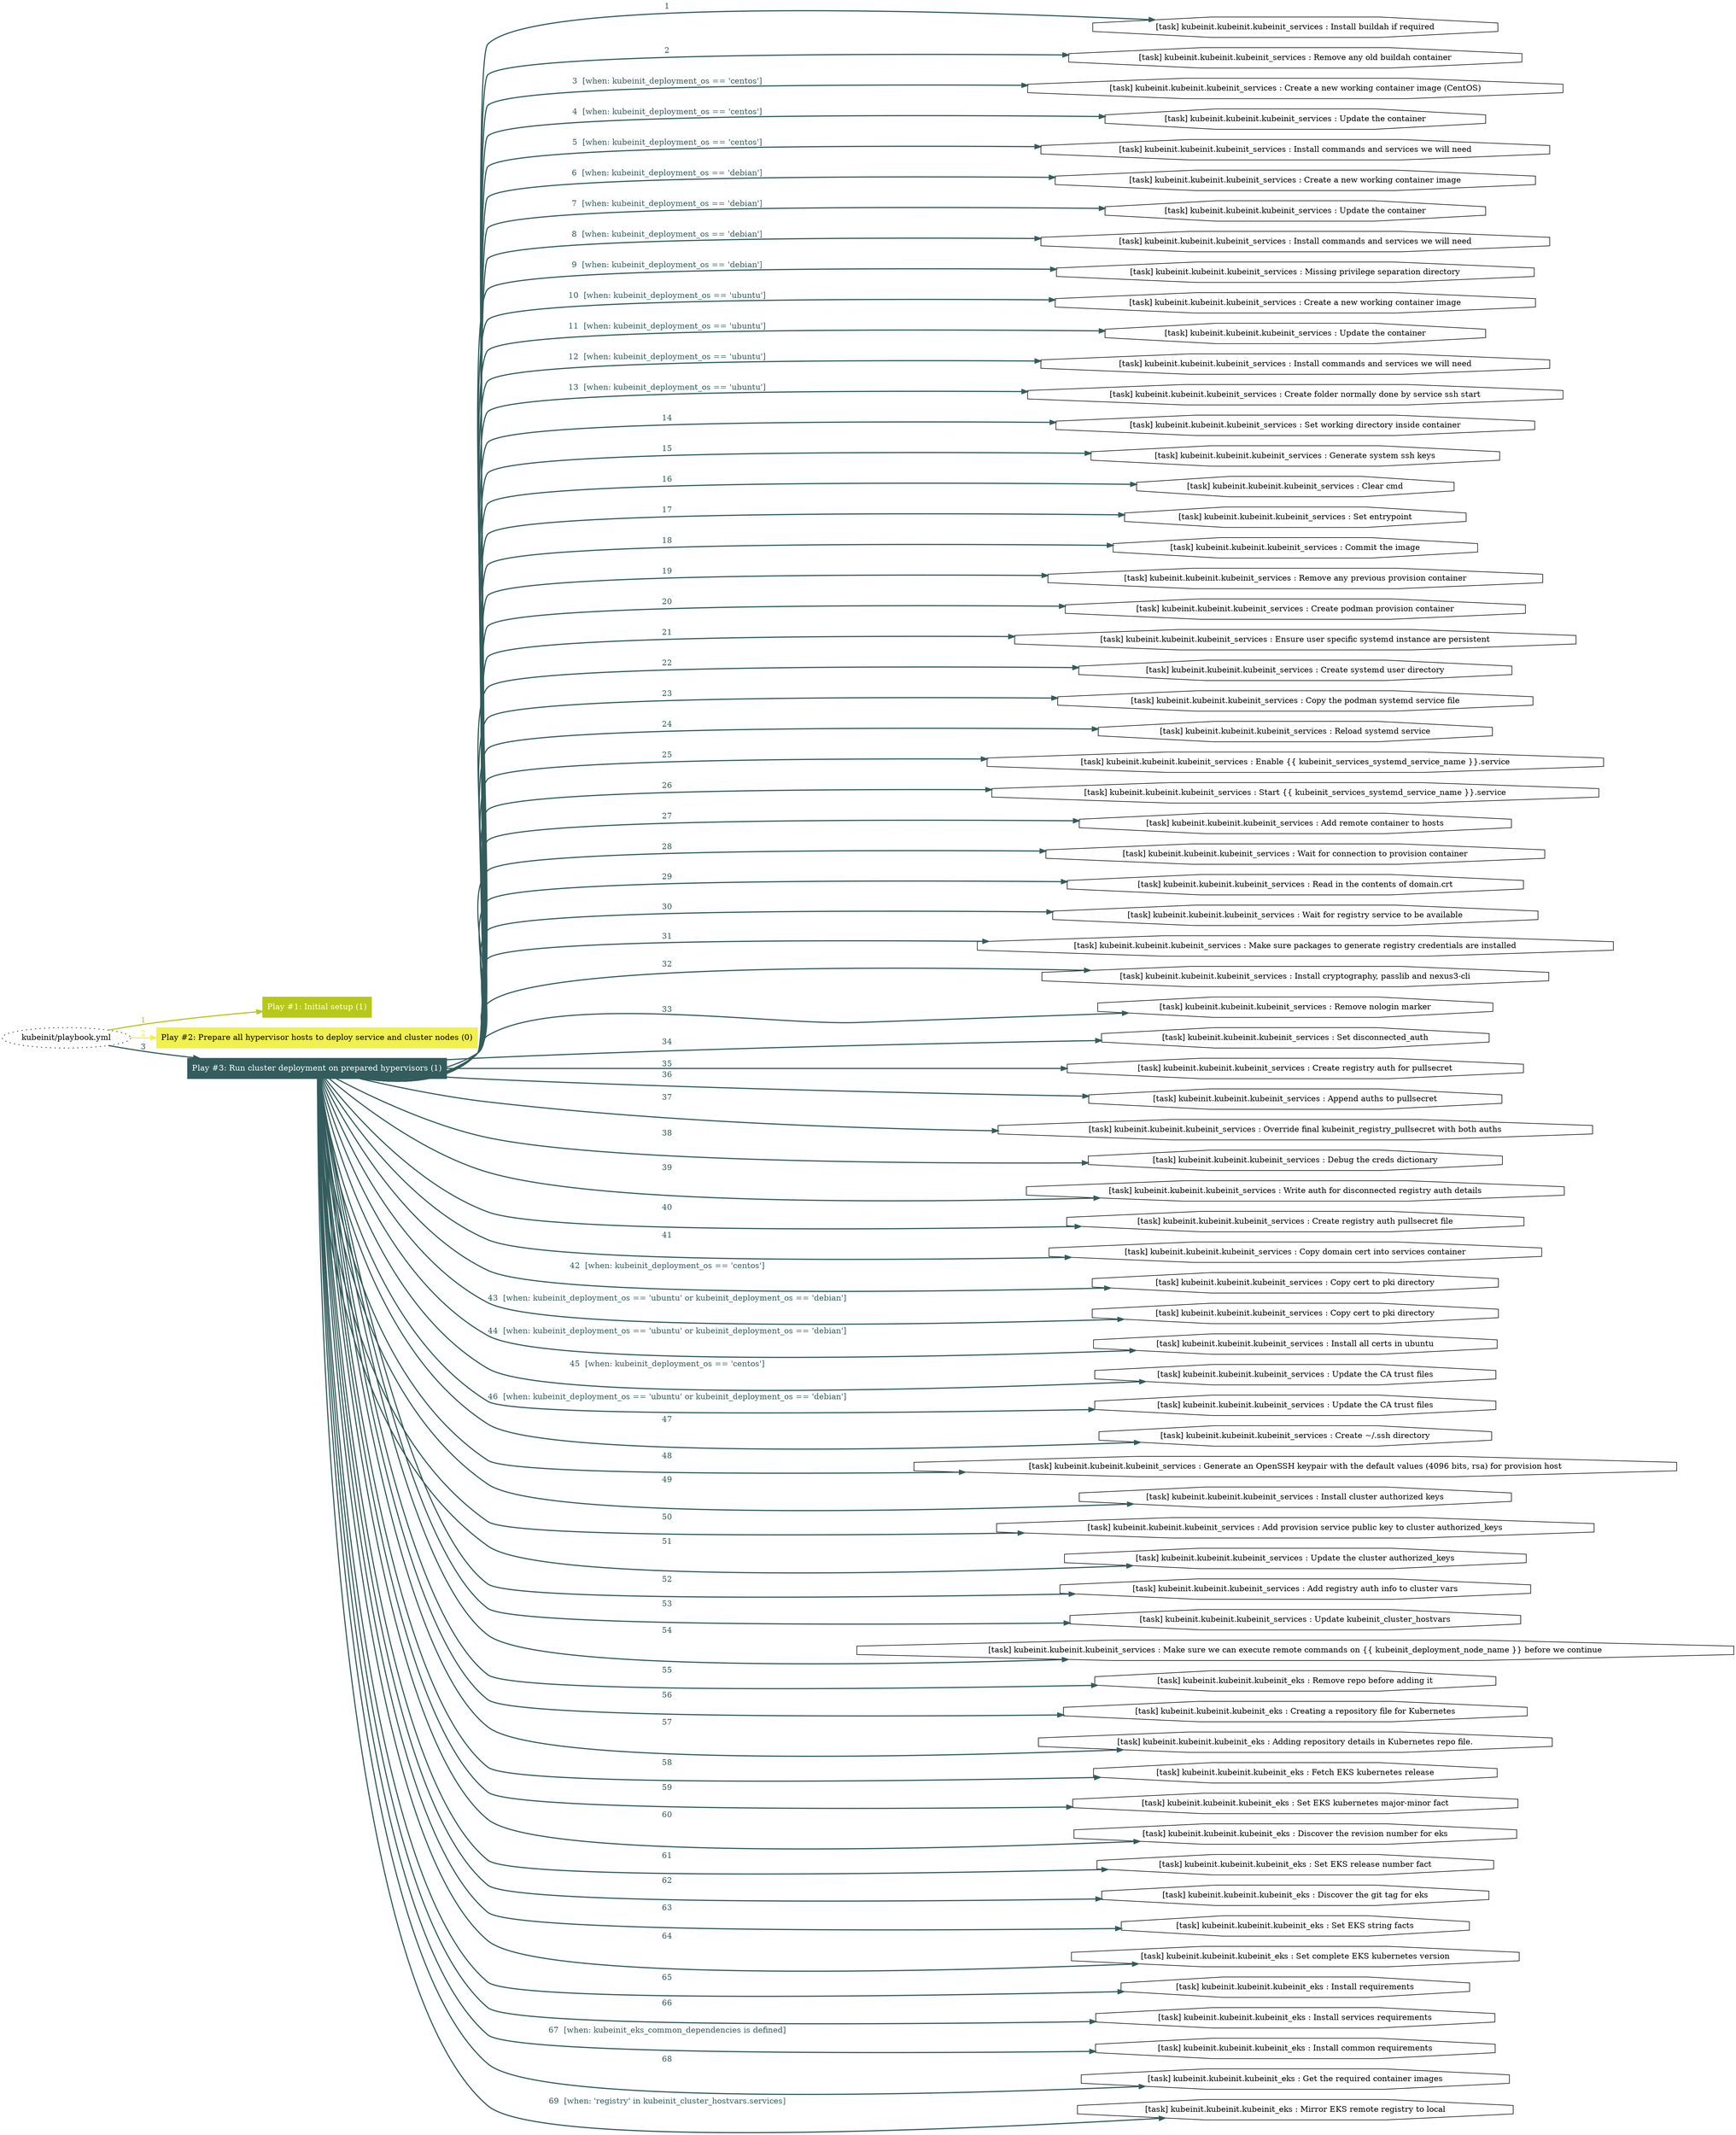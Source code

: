 digraph "kubeinit/playbook.yml "{
	graph [concentrate=true ordering=in rankdir=LR ratio=fill]
	edge [esep=5 sep=10]
	"kubeinit/playbook.yml" [id=root_node style=dotted]
	subgraph "Play #1: Initial setup (1) "{
		"Play #1: Initial setup (1)" [color="#b7c819" fontcolor="#ffffff" id="play_49cd507c-bfd4-41fd-bb75-afb444dbef12" shape=box style=filled tooltip=localhost]
		"kubeinit/playbook.yml" -> "Play #1: Initial setup (1)" [label=1 color="#b7c819" fontcolor="#b7c819" id="edge_49dc05c1-a464-415d-a258-e47a40d55150" style=bold]
	}
	subgraph "Play #2: Prepare all hypervisor hosts to deploy service and cluster nodes (0) "{
		"Play #2: Prepare all hypervisor hosts to deploy service and cluster nodes (0)" [color="#f0f051" fontcolor="#000000" id="play_7467f198-eeff-4a1e-8120-edcb0953e33e" shape=box style=filled tooltip=""]
		"kubeinit/playbook.yml" -> "Play #2: Prepare all hypervisor hosts to deploy service and cluster nodes (0)" [label=2 color="#f0f051" fontcolor="#f0f051" id="edge_247858ac-715a-4274-8206-43cd5b1aaf2a" style=bold]
	}
	subgraph "Play #3: Run cluster deployment on prepared hypervisors (1) "{
		"Play #3: Run cluster deployment on prepared hypervisors (1)" [color="#345c5d" fontcolor="#ffffff" id="play_9fa4293a-dabe-42d2-b919-b0bfc058ca17" shape=box style=filled tooltip=localhost]
		"kubeinit/playbook.yml" -> "Play #3: Run cluster deployment on prepared hypervisors (1)" [label=3 color="#345c5d" fontcolor="#345c5d" id="edge_cfd7713b-2b3f-4639-8475-047c740d182c" style=bold]
		"task_d5fceec4-919c-43b8-96e1-5492212a4dd9" [label="[task] kubeinit.kubeinit.kubeinit_services : Install buildah if required" id="task_d5fceec4-919c-43b8-96e1-5492212a4dd9" shape=octagon tooltip="[task] kubeinit.kubeinit.kubeinit_services : Install buildah if required"]
		"Play #3: Run cluster deployment on prepared hypervisors (1)" -> "task_d5fceec4-919c-43b8-96e1-5492212a4dd9" [label=1 color="#345c5d" fontcolor="#345c5d" id="edge_72395b1a-3d40-46e5-a69e-ab147526bb16" style=bold]
		"task_657bcafc-5165-400e-bb73-04749df9708b" [label="[task] kubeinit.kubeinit.kubeinit_services : Remove any old buildah container" id="task_657bcafc-5165-400e-bb73-04749df9708b" shape=octagon tooltip="[task] kubeinit.kubeinit.kubeinit_services : Remove any old buildah container"]
		"Play #3: Run cluster deployment on prepared hypervisors (1)" -> "task_657bcafc-5165-400e-bb73-04749df9708b" [label=2 color="#345c5d" fontcolor="#345c5d" id="edge_9fcc101b-d7a6-4092-8709-064703e02377" style=bold]
		"task_1eec4f10-8a44-4c58-b591-6bee5c31bb0f" [label="[task] kubeinit.kubeinit.kubeinit_services : Create a new working container image (CentOS)" id="task_1eec4f10-8a44-4c58-b591-6bee5c31bb0f" shape=octagon tooltip="[task] kubeinit.kubeinit.kubeinit_services : Create a new working container image (CentOS)"]
		"Play #3: Run cluster deployment on prepared hypervisors (1)" -> "task_1eec4f10-8a44-4c58-b591-6bee5c31bb0f" [label="3  [when: kubeinit_deployment_os == 'centos']" color="#345c5d" fontcolor="#345c5d" id="edge_c267c025-d6e2-4783-888d-6a29593dfc9d" style=bold]
		"task_a475b125-157f-47f7-b4d7-363ed309cb47" [label="[task] kubeinit.kubeinit.kubeinit_services : Update the container" id="task_a475b125-157f-47f7-b4d7-363ed309cb47" shape=octagon tooltip="[task] kubeinit.kubeinit.kubeinit_services : Update the container"]
		"Play #3: Run cluster deployment on prepared hypervisors (1)" -> "task_a475b125-157f-47f7-b4d7-363ed309cb47" [label="4  [when: kubeinit_deployment_os == 'centos']" color="#345c5d" fontcolor="#345c5d" id="edge_a2400e37-9cfb-4f86-9cf5-f6c10e6ba4a5" style=bold]
		"task_ef3bfa4c-c88d-4876-9743-bd837c870345" [label="[task] kubeinit.kubeinit.kubeinit_services : Install commands and services we will need" id="task_ef3bfa4c-c88d-4876-9743-bd837c870345" shape=octagon tooltip="[task] kubeinit.kubeinit.kubeinit_services : Install commands and services we will need"]
		"Play #3: Run cluster deployment on prepared hypervisors (1)" -> "task_ef3bfa4c-c88d-4876-9743-bd837c870345" [label="5  [when: kubeinit_deployment_os == 'centos']" color="#345c5d" fontcolor="#345c5d" id="edge_9d681171-2c73-4cb3-bf4f-04961121e41c" style=bold]
		"task_a1fe137b-960b-4919-bc1f-db29593022fc" [label="[task] kubeinit.kubeinit.kubeinit_services : Create a new working container image" id="task_a1fe137b-960b-4919-bc1f-db29593022fc" shape=octagon tooltip="[task] kubeinit.kubeinit.kubeinit_services : Create a new working container image"]
		"Play #3: Run cluster deployment on prepared hypervisors (1)" -> "task_a1fe137b-960b-4919-bc1f-db29593022fc" [label="6  [when: kubeinit_deployment_os == 'debian']" color="#345c5d" fontcolor="#345c5d" id="edge_bc1bcfc6-4c38-4f68-aec6-6428ff39ff93" style=bold]
		"task_128ae456-3222-43bb-a71d-9296de16f0c6" [label="[task] kubeinit.kubeinit.kubeinit_services : Update the container" id="task_128ae456-3222-43bb-a71d-9296de16f0c6" shape=octagon tooltip="[task] kubeinit.kubeinit.kubeinit_services : Update the container"]
		"Play #3: Run cluster deployment on prepared hypervisors (1)" -> "task_128ae456-3222-43bb-a71d-9296de16f0c6" [label="7  [when: kubeinit_deployment_os == 'debian']" color="#345c5d" fontcolor="#345c5d" id="edge_2d6b4ca6-b6c5-402b-a44c-50a418a14437" style=bold]
		"task_6ad74fbc-0ab0-412d-a246-6b42c42299b9" [label="[task] kubeinit.kubeinit.kubeinit_services : Install commands and services we will need" id="task_6ad74fbc-0ab0-412d-a246-6b42c42299b9" shape=octagon tooltip="[task] kubeinit.kubeinit.kubeinit_services : Install commands and services we will need"]
		"Play #3: Run cluster deployment on prepared hypervisors (1)" -> "task_6ad74fbc-0ab0-412d-a246-6b42c42299b9" [label="8  [when: kubeinit_deployment_os == 'debian']" color="#345c5d" fontcolor="#345c5d" id="edge_43e33bb5-6755-421c-b6a2-a96eaec42a4a" style=bold]
		"task_951dffd8-597a-48d6-b21d-6d15f3ab8632" [label="[task] kubeinit.kubeinit.kubeinit_services : Missing privilege separation directory" id="task_951dffd8-597a-48d6-b21d-6d15f3ab8632" shape=octagon tooltip="[task] kubeinit.kubeinit.kubeinit_services : Missing privilege separation directory"]
		"Play #3: Run cluster deployment on prepared hypervisors (1)" -> "task_951dffd8-597a-48d6-b21d-6d15f3ab8632" [label="9  [when: kubeinit_deployment_os == 'debian']" color="#345c5d" fontcolor="#345c5d" id="edge_184f7cb3-cad8-4754-b072-60587510afb8" style=bold]
		"task_6a6eb460-e90c-4a7b-bc6f-c9a7395b1374" [label="[task] kubeinit.kubeinit.kubeinit_services : Create a new working container image" id="task_6a6eb460-e90c-4a7b-bc6f-c9a7395b1374" shape=octagon tooltip="[task] kubeinit.kubeinit.kubeinit_services : Create a new working container image"]
		"Play #3: Run cluster deployment on prepared hypervisors (1)" -> "task_6a6eb460-e90c-4a7b-bc6f-c9a7395b1374" [label="10  [when: kubeinit_deployment_os == 'ubuntu']" color="#345c5d" fontcolor="#345c5d" id="edge_f576287c-0293-42fe-9a03-17bf08c76c7a" style=bold]
		"task_0fb23ed1-e539-40e3-a4d8-a205d1c26bb2" [label="[task] kubeinit.kubeinit.kubeinit_services : Update the container" id="task_0fb23ed1-e539-40e3-a4d8-a205d1c26bb2" shape=octagon tooltip="[task] kubeinit.kubeinit.kubeinit_services : Update the container"]
		"Play #3: Run cluster deployment on prepared hypervisors (1)" -> "task_0fb23ed1-e539-40e3-a4d8-a205d1c26bb2" [label="11  [when: kubeinit_deployment_os == 'ubuntu']" color="#345c5d" fontcolor="#345c5d" id="edge_5354bfba-7955-481d-ba57-f667e0afa60e" style=bold]
		"task_cb7f702b-1dd0-446f-8fbf-a9b5917f3bb0" [label="[task] kubeinit.kubeinit.kubeinit_services : Install commands and services we will need" id="task_cb7f702b-1dd0-446f-8fbf-a9b5917f3bb0" shape=octagon tooltip="[task] kubeinit.kubeinit.kubeinit_services : Install commands and services we will need"]
		"Play #3: Run cluster deployment on prepared hypervisors (1)" -> "task_cb7f702b-1dd0-446f-8fbf-a9b5917f3bb0" [label="12  [when: kubeinit_deployment_os == 'ubuntu']" color="#345c5d" fontcolor="#345c5d" id="edge_359c24bb-bba6-4f55-9dcd-db766eac3a33" style=bold]
		"task_8a2a8203-6303-438b-8232-ddcb0e96b399" [label="[task] kubeinit.kubeinit.kubeinit_services : Create folder normally done by service ssh start" id="task_8a2a8203-6303-438b-8232-ddcb0e96b399" shape=octagon tooltip="[task] kubeinit.kubeinit.kubeinit_services : Create folder normally done by service ssh start"]
		"Play #3: Run cluster deployment on prepared hypervisors (1)" -> "task_8a2a8203-6303-438b-8232-ddcb0e96b399" [label="13  [when: kubeinit_deployment_os == 'ubuntu']" color="#345c5d" fontcolor="#345c5d" id="edge_0787e87e-d04d-490a-a220-3808c6f4c46b" style=bold]
		"task_c8fec962-c720-4ff8-92fe-bfbd5d425bb1" [label="[task] kubeinit.kubeinit.kubeinit_services : Set working directory inside container" id="task_c8fec962-c720-4ff8-92fe-bfbd5d425bb1" shape=octagon tooltip="[task] kubeinit.kubeinit.kubeinit_services : Set working directory inside container"]
		"Play #3: Run cluster deployment on prepared hypervisors (1)" -> "task_c8fec962-c720-4ff8-92fe-bfbd5d425bb1" [label=14 color="#345c5d" fontcolor="#345c5d" id="edge_c65af453-c370-4be9-9122-59a4b020c89b" style=bold]
		"task_3dd41e3f-dac5-46e4-8ad0-26e7f3922cf3" [label="[task] kubeinit.kubeinit.kubeinit_services : Generate system ssh keys" id="task_3dd41e3f-dac5-46e4-8ad0-26e7f3922cf3" shape=octagon tooltip="[task] kubeinit.kubeinit.kubeinit_services : Generate system ssh keys"]
		"Play #3: Run cluster deployment on prepared hypervisors (1)" -> "task_3dd41e3f-dac5-46e4-8ad0-26e7f3922cf3" [label=15 color="#345c5d" fontcolor="#345c5d" id="edge_30474905-054a-4200-95fc-9ab93c137229" style=bold]
		"task_4a2a95f0-eb48-4f55-af38-8aefdf967dc0" [label="[task] kubeinit.kubeinit.kubeinit_services : Clear cmd" id="task_4a2a95f0-eb48-4f55-af38-8aefdf967dc0" shape=octagon tooltip="[task] kubeinit.kubeinit.kubeinit_services : Clear cmd"]
		"Play #3: Run cluster deployment on prepared hypervisors (1)" -> "task_4a2a95f0-eb48-4f55-af38-8aefdf967dc0" [label=16 color="#345c5d" fontcolor="#345c5d" id="edge_ddb516db-3869-49ab-8a13-b260fd5b623f" style=bold]
		"task_2538dc5d-102b-49af-91ef-320e04b7d852" [label="[task] kubeinit.kubeinit.kubeinit_services : Set entrypoint" id="task_2538dc5d-102b-49af-91ef-320e04b7d852" shape=octagon tooltip="[task] kubeinit.kubeinit.kubeinit_services : Set entrypoint"]
		"Play #3: Run cluster deployment on prepared hypervisors (1)" -> "task_2538dc5d-102b-49af-91ef-320e04b7d852" [label=17 color="#345c5d" fontcolor="#345c5d" id="edge_080b0a90-2c64-4561-87bc-dda482cf3230" style=bold]
		"task_c15b19ae-560a-49c3-ae64-b512628517e4" [label="[task] kubeinit.kubeinit.kubeinit_services : Commit the image" id="task_c15b19ae-560a-49c3-ae64-b512628517e4" shape=octagon tooltip="[task] kubeinit.kubeinit.kubeinit_services : Commit the image"]
		"Play #3: Run cluster deployment on prepared hypervisors (1)" -> "task_c15b19ae-560a-49c3-ae64-b512628517e4" [label=18 color="#345c5d" fontcolor="#345c5d" id="edge_2475ff97-c366-42a2-8a02-36d67b9c70e6" style=bold]
		"task_a182eec9-6da3-4ca2-b96e-d34488b81339" [label="[task] kubeinit.kubeinit.kubeinit_services : Remove any previous provision container" id="task_a182eec9-6da3-4ca2-b96e-d34488b81339" shape=octagon tooltip="[task] kubeinit.kubeinit.kubeinit_services : Remove any previous provision container"]
		"Play #3: Run cluster deployment on prepared hypervisors (1)" -> "task_a182eec9-6da3-4ca2-b96e-d34488b81339" [label=19 color="#345c5d" fontcolor="#345c5d" id="edge_8605742a-38a3-455a-9c16-a0128d6036ad" style=bold]
		"task_4b352910-0389-412c-aae6-acc32cb01510" [label="[task] kubeinit.kubeinit.kubeinit_services : Create podman provision container" id="task_4b352910-0389-412c-aae6-acc32cb01510" shape=octagon tooltip="[task] kubeinit.kubeinit.kubeinit_services : Create podman provision container"]
		"Play #3: Run cluster deployment on prepared hypervisors (1)" -> "task_4b352910-0389-412c-aae6-acc32cb01510" [label=20 color="#345c5d" fontcolor="#345c5d" id="edge_9df9e428-7fc2-40a7-bf88-fa0c1b8456d2" style=bold]
		"task_ad9071d2-378b-4ed6-b163-d9fd4d0bfd41" [label="[task] kubeinit.kubeinit.kubeinit_services : Ensure user specific systemd instance are persistent" id="task_ad9071d2-378b-4ed6-b163-d9fd4d0bfd41" shape=octagon tooltip="[task] kubeinit.kubeinit.kubeinit_services : Ensure user specific systemd instance are persistent"]
		"Play #3: Run cluster deployment on prepared hypervisors (1)" -> "task_ad9071d2-378b-4ed6-b163-d9fd4d0bfd41" [label=21 color="#345c5d" fontcolor="#345c5d" id="edge_1db8e19b-9b69-4a05-9df1-f3766822358f" style=bold]
		"task_abf8de6d-b4ba-487f-a08e-3de7b4348c97" [label="[task] kubeinit.kubeinit.kubeinit_services : Create systemd user directory" id="task_abf8de6d-b4ba-487f-a08e-3de7b4348c97" shape=octagon tooltip="[task] kubeinit.kubeinit.kubeinit_services : Create systemd user directory"]
		"Play #3: Run cluster deployment on prepared hypervisors (1)" -> "task_abf8de6d-b4ba-487f-a08e-3de7b4348c97" [label=22 color="#345c5d" fontcolor="#345c5d" id="edge_d13aacf5-0889-44cb-a111-1b5eb19e965e" style=bold]
		"task_6e978be7-4224-4155-943d-a31b05188390" [label="[task] kubeinit.kubeinit.kubeinit_services : Copy the podman systemd service file" id="task_6e978be7-4224-4155-943d-a31b05188390" shape=octagon tooltip="[task] kubeinit.kubeinit.kubeinit_services : Copy the podman systemd service file"]
		"Play #3: Run cluster deployment on prepared hypervisors (1)" -> "task_6e978be7-4224-4155-943d-a31b05188390" [label=23 color="#345c5d" fontcolor="#345c5d" id="edge_ad293b12-7f31-472d-9333-e4578ef34c53" style=bold]
		"task_de4a849b-5b6a-45f9-89a9-12749c815d72" [label="[task] kubeinit.kubeinit.kubeinit_services : Reload systemd service" id="task_de4a849b-5b6a-45f9-89a9-12749c815d72" shape=octagon tooltip="[task] kubeinit.kubeinit.kubeinit_services : Reload systemd service"]
		"Play #3: Run cluster deployment on prepared hypervisors (1)" -> "task_de4a849b-5b6a-45f9-89a9-12749c815d72" [label=24 color="#345c5d" fontcolor="#345c5d" id="edge_19a0853c-8e96-41aa-a728-3b211ceae1f1" style=bold]
		"task_a59cdf6a-3335-4830-a431-6fe97fba1c81" [label="[task] kubeinit.kubeinit.kubeinit_services : Enable {{ kubeinit_services_systemd_service_name }}.service" id="task_a59cdf6a-3335-4830-a431-6fe97fba1c81" shape=octagon tooltip="[task] kubeinit.kubeinit.kubeinit_services : Enable {{ kubeinit_services_systemd_service_name }}.service"]
		"Play #3: Run cluster deployment on prepared hypervisors (1)" -> "task_a59cdf6a-3335-4830-a431-6fe97fba1c81" [label=25 color="#345c5d" fontcolor="#345c5d" id="edge_6f70dec3-64fe-4e15-a70e-25a06cc36fe6" style=bold]
		"task_d222283d-cf73-4ab1-bcff-69cde3da4bbf" [label="[task] kubeinit.kubeinit.kubeinit_services : Start {{ kubeinit_services_systemd_service_name }}.service" id="task_d222283d-cf73-4ab1-bcff-69cde3da4bbf" shape=octagon tooltip="[task] kubeinit.kubeinit.kubeinit_services : Start {{ kubeinit_services_systemd_service_name }}.service"]
		"Play #3: Run cluster deployment on prepared hypervisors (1)" -> "task_d222283d-cf73-4ab1-bcff-69cde3da4bbf" [label=26 color="#345c5d" fontcolor="#345c5d" id="edge_d96561c8-1f54-4abd-8fc7-9c1d63210a75" style=bold]
		"task_47acc107-0994-4f8f-a083-30a767eb254f" [label="[task] kubeinit.kubeinit.kubeinit_services : Add remote container to hosts" id="task_47acc107-0994-4f8f-a083-30a767eb254f" shape=octagon tooltip="[task] kubeinit.kubeinit.kubeinit_services : Add remote container to hosts"]
		"Play #3: Run cluster deployment on prepared hypervisors (1)" -> "task_47acc107-0994-4f8f-a083-30a767eb254f" [label=27 color="#345c5d" fontcolor="#345c5d" id="edge_b42ae33b-b525-4c51-99f6-aebf6a182e38" style=bold]
		"task_5c410db9-9b9a-4468-b2a6-4239a84d270f" [label="[task] kubeinit.kubeinit.kubeinit_services : Wait for connection to provision container" id="task_5c410db9-9b9a-4468-b2a6-4239a84d270f" shape=octagon tooltip="[task] kubeinit.kubeinit.kubeinit_services : Wait for connection to provision container"]
		"Play #3: Run cluster deployment on prepared hypervisors (1)" -> "task_5c410db9-9b9a-4468-b2a6-4239a84d270f" [label=28 color="#345c5d" fontcolor="#345c5d" id="edge_4d2bcc8a-76a8-462c-80b9-0e886943cde4" style=bold]
		"task_538b423e-a43d-4c5e-9631-7c2967223fe2" [label="[task] kubeinit.kubeinit.kubeinit_services : Read in the contents of domain.crt" id="task_538b423e-a43d-4c5e-9631-7c2967223fe2" shape=octagon tooltip="[task] kubeinit.kubeinit.kubeinit_services : Read in the contents of domain.crt"]
		"Play #3: Run cluster deployment on prepared hypervisors (1)" -> "task_538b423e-a43d-4c5e-9631-7c2967223fe2" [label=29 color="#345c5d" fontcolor="#345c5d" id="edge_01f9f80b-eb14-4c12-83c0-56811915894b" style=bold]
		"task_a031b1c0-31b4-4b2d-9cfa-61a7fb7db5a4" [label="[task] kubeinit.kubeinit.kubeinit_services : Wait for registry service to be available" id="task_a031b1c0-31b4-4b2d-9cfa-61a7fb7db5a4" shape=octagon tooltip="[task] kubeinit.kubeinit.kubeinit_services : Wait for registry service to be available"]
		"Play #3: Run cluster deployment on prepared hypervisors (1)" -> "task_a031b1c0-31b4-4b2d-9cfa-61a7fb7db5a4" [label=30 color="#345c5d" fontcolor="#345c5d" id="edge_976b4ddf-1c60-4305-8f18-50f292a04ca0" style=bold]
		"task_aae27a42-944d-4536-8e08-0e184e86c93e" [label="[task] kubeinit.kubeinit.kubeinit_services : Make sure packages to generate registry credentials are installed" id="task_aae27a42-944d-4536-8e08-0e184e86c93e" shape=octagon tooltip="[task] kubeinit.kubeinit.kubeinit_services : Make sure packages to generate registry credentials are installed"]
		"Play #3: Run cluster deployment on prepared hypervisors (1)" -> "task_aae27a42-944d-4536-8e08-0e184e86c93e" [label=31 color="#345c5d" fontcolor="#345c5d" id="edge_92fdc690-e181-4db6-bfa6-ee9a27fcce5b" style=bold]
		"task_60326a27-964c-4a3c-a9cc-3b72a7498c6e" [label="[task] kubeinit.kubeinit.kubeinit_services : Install cryptography, passlib and nexus3-cli" id="task_60326a27-964c-4a3c-a9cc-3b72a7498c6e" shape=octagon tooltip="[task] kubeinit.kubeinit.kubeinit_services : Install cryptography, passlib and nexus3-cli"]
		"Play #3: Run cluster deployment on prepared hypervisors (1)" -> "task_60326a27-964c-4a3c-a9cc-3b72a7498c6e" [label=32 color="#345c5d" fontcolor="#345c5d" id="edge_a4539fa9-7b47-4a9c-be3b-df9ef4f3562e" style=bold]
		"task_1be8f18f-5453-4e5e-837f-e898b0fc265e" [label="[task] kubeinit.kubeinit.kubeinit_services : Remove nologin marker" id="task_1be8f18f-5453-4e5e-837f-e898b0fc265e" shape=octagon tooltip="[task] kubeinit.kubeinit.kubeinit_services : Remove nologin marker"]
		"Play #3: Run cluster deployment on prepared hypervisors (1)" -> "task_1be8f18f-5453-4e5e-837f-e898b0fc265e" [label=33 color="#345c5d" fontcolor="#345c5d" id="edge_e33568b6-5ca7-440a-844a-01b659327df9" style=bold]
		"task_d9d9291e-3b8a-4c35-a893-9910a31c593d" [label="[task] kubeinit.kubeinit.kubeinit_services : Set disconnected_auth" id="task_d9d9291e-3b8a-4c35-a893-9910a31c593d" shape=octagon tooltip="[task] kubeinit.kubeinit.kubeinit_services : Set disconnected_auth"]
		"Play #3: Run cluster deployment on prepared hypervisors (1)" -> "task_d9d9291e-3b8a-4c35-a893-9910a31c593d" [label=34 color="#345c5d" fontcolor="#345c5d" id="edge_c4ca2ffb-0d7c-47fc-b40b-699ccd8f781a" style=bold]
		"task_61069484-ef69-4eb9-8b9f-7bf33830ac1c" [label="[task] kubeinit.kubeinit.kubeinit_services : Create registry auth for pullsecret" id="task_61069484-ef69-4eb9-8b9f-7bf33830ac1c" shape=octagon tooltip="[task] kubeinit.kubeinit.kubeinit_services : Create registry auth for pullsecret"]
		"Play #3: Run cluster deployment on prepared hypervisors (1)" -> "task_61069484-ef69-4eb9-8b9f-7bf33830ac1c" [label=35 color="#345c5d" fontcolor="#345c5d" id="edge_7a8d2868-cb96-4b6f-9880-b8f8c7768ad4" style=bold]
		"task_7d33121f-3766-451c-a40e-86e9bef141cb" [label="[task] kubeinit.kubeinit.kubeinit_services : Append auths to pullsecret" id="task_7d33121f-3766-451c-a40e-86e9bef141cb" shape=octagon tooltip="[task] kubeinit.kubeinit.kubeinit_services : Append auths to pullsecret"]
		"Play #3: Run cluster deployment on prepared hypervisors (1)" -> "task_7d33121f-3766-451c-a40e-86e9bef141cb" [label=36 color="#345c5d" fontcolor="#345c5d" id="edge_bb0d96eb-e451-4586-8c2d-77fea5b81b56" style=bold]
		"task_7fa39849-d5b9-4384-a661-0e63a7b862fa" [label="[task] kubeinit.kubeinit.kubeinit_services : Override final kubeinit_registry_pullsecret with both auths" id="task_7fa39849-d5b9-4384-a661-0e63a7b862fa" shape=octagon tooltip="[task] kubeinit.kubeinit.kubeinit_services : Override final kubeinit_registry_pullsecret with both auths"]
		"Play #3: Run cluster deployment on prepared hypervisors (1)" -> "task_7fa39849-d5b9-4384-a661-0e63a7b862fa" [label=37 color="#345c5d" fontcolor="#345c5d" id="edge_177015ca-cef7-46b1-9a25-cf03aa9c4a86" style=bold]
		"task_006b730e-6e6f-48f2-837c-dd8d8efa86de" [label="[task] kubeinit.kubeinit.kubeinit_services : Debug the creds dictionary" id="task_006b730e-6e6f-48f2-837c-dd8d8efa86de" shape=octagon tooltip="[task] kubeinit.kubeinit.kubeinit_services : Debug the creds dictionary"]
		"Play #3: Run cluster deployment on prepared hypervisors (1)" -> "task_006b730e-6e6f-48f2-837c-dd8d8efa86de" [label=38 color="#345c5d" fontcolor="#345c5d" id="edge_e8e89e65-a639-4282-800e-77886253a56f" style=bold]
		"task_9c31d7f0-b267-435a-8155-715f3a44bd3e" [label="[task] kubeinit.kubeinit.kubeinit_services : Write auth for disconnected registry auth details" id="task_9c31d7f0-b267-435a-8155-715f3a44bd3e" shape=octagon tooltip="[task] kubeinit.kubeinit.kubeinit_services : Write auth for disconnected registry auth details"]
		"Play #3: Run cluster deployment on prepared hypervisors (1)" -> "task_9c31d7f0-b267-435a-8155-715f3a44bd3e" [label=39 color="#345c5d" fontcolor="#345c5d" id="edge_e3a54901-687b-4d79-943b-8c61cf1d15ce" style=bold]
		"task_0e9dff98-546d-4e8e-a63c-17a46a4b2df9" [label="[task] kubeinit.kubeinit.kubeinit_services : Create registry auth pullsecret file" id="task_0e9dff98-546d-4e8e-a63c-17a46a4b2df9" shape=octagon tooltip="[task] kubeinit.kubeinit.kubeinit_services : Create registry auth pullsecret file"]
		"Play #3: Run cluster deployment on prepared hypervisors (1)" -> "task_0e9dff98-546d-4e8e-a63c-17a46a4b2df9" [label=40 color="#345c5d" fontcolor="#345c5d" id="edge_632daa79-aafa-41d3-aee3-0ce7ed700fe7" style=bold]
		"task_6c2ed9c1-126b-49a5-8b6a-53443e4905ba" [label="[task] kubeinit.kubeinit.kubeinit_services : Copy domain cert into services container" id="task_6c2ed9c1-126b-49a5-8b6a-53443e4905ba" shape=octagon tooltip="[task] kubeinit.kubeinit.kubeinit_services : Copy domain cert into services container"]
		"Play #3: Run cluster deployment on prepared hypervisors (1)" -> "task_6c2ed9c1-126b-49a5-8b6a-53443e4905ba" [label=41 color="#345c5d" fontcolor="#345c5d" id="edge_32209d60-0f1f-48ac-a56e-156d60177643" style=bold]
		"task_507e6a39-e189-4659-8d6d-0c6b61365865" [label="[task] kubeinit.kubeinit.kubeinit_services : Copy cert to pki directory" id="task_507e6a39-e189-4659-8d6d-0c6b61365865" shape=octagon tooltip="[task] kubeinit.kubeinit.kubeinit_services : Copy cert to pki directory"]
		"Play #3: Run cluster deployment on prepared hypervisors (1)" -> "task_507e6a39-e189-4659-8d6d-0c6b61365865" [label="42  [when: kubeinit_deployment_os == 'centos']" color="#345c5d" fontcolor="#345c5d" id="edge_04ce7a86-4c78-4afa-a7c8-1d359ebca4e6" style=bold]
		"task_3c51e33c-b653-4374-a574-d108e7b49d71" [label="[task] kubeinit.kubeinit.kubeinit_services : Copy cert to pki directory" id="task_3c51e33c-b653-4374-a574-d108e7b49d71" shape=octagon tooltip="[task] kubeinit.kubeinit.kubeinit_services : Copy cert to pki directory"]
		"Play #3: Run cluster deployment on prepared hypervisors (1)" -> "task_3c51e33c-b653-4374-a574-d108e7b49d71" [label="43  [when: kubeinit_deployment_os == 'ubuntu' or kubeinit_deployment_os == 'debian']" color="#345c5d" fontcolor="#345c5d" id="edge_51290d7c-e3ee-43b8-bf44-6d2081c69fd5" style=bold]
		"task_c247e26b-3df3-4008-8802-2b7d23f359ca" [label="[task] kubeinit.kubeinit.kubeinit_services : Install all certs in ubuntu" id="task_c247e26b-3df3-4008-8802-2b7d23f359ca" shape=octagon tooltip="[task] kubeinit.kubeinit.kubeinit_services : Install all certs in ubuntu"]
		"Play #3: Run cluster deployment on prepared hypervisors (1)" -> "task_c247e26b-3df3-4008-8802-2b7d23f359ca" [label="44  [when: kubeinit_deployment_os == 'ubuntu' or kubeinit_deployment_os == 'debian']" color="#345c5d" fontcolor="#345c5d" id="edge_0aa51d9e-f81e-4b13-94b8-67e12f810bb6" style=bold]
		"task_d47dda06-c11d-408d-aa82-48ad611dc59d" [label="[task] kubeinit.kubeinit.kubeinit_services : Update the CA trust files" id="task_d47dda06-c11d-408d-aa82-48ad611dc59d" shape=octagon tooltip="[task] kubeinit.kubeinit.kubeinit_services : Update the CA trust files"]
		"Play #3: Run cluster deployment on prepared hypervisors (1)" -> "task_d47dda06-c11d-408d-aa82-48ad611dc59d" [label="45  [when: kubeinit_deployment_os == 'centos']" color="#345c5d" fontcolor="#345c5d" id="edge_90871aac-fe5e-45f2-a667-8d4daafa22f6" style=bold]
		"task_f98e90a8-059d-444a-a5f3-e6508d177d7c" [label="[task] kubeinit.kubeinit.kubeinit_services : Update the CA trust files" id="task_f98e90a8-059d-444a-a5f3-e6508d177d7c" shape=octagon tooltip="[task] kubeinit.kubeinit.kubeinit_services : Update the CA trust files"]
		"Play #3: Run cluster deployment on prepared hypervisors (1)" -> "task_f98e90a8-059d-444a-a5f3-e6508d177d7c" [label="46  [when: kubeinit_deployment_os == 'ubuntu' or kubeinit_deployment_os == 'debian']" color="#345c5d" fontcolor="#345c5d" id="edge_005bafc0-a4b9-443a-8aeb-5927ccad53ae" style=bold]
		"task_df00a80d-82cd-4f5e-9534-5991823415f0" [label="[task] kubeinit.kubeinit.kubeinit_services : Create ~/.ssh directory" id="task_df00a80d-82cd-4f5e-9534-5991823415f0" shape=octagon tooltip="[task] kubeinit.kubeinit.kubeinit_services : Create ~/.ssh directory"]
		"Play #3: Run cluster deployment on prepared hypervisors (1)" -> "task_df00a80d-82cd-4f5e-9534-5991823415f0" [label=47 color="#345c5d" fontcolor="#345c5d" id="edge_ed3a5696-bba2-41a0-a9ab-44b64e72f2b4" style=bold]
		"task_197fa211-8ca9-4b01-8089-d73d1a71046b" [label="[task] kubeinit.kubeinit.kubeinit_services : Generate an OpenSSH keypair with the default values (4096 bits, rsa) for provision host" id="task_197fa211-8ca9-4b01-8089-d73d1a71046b" shape=octagon tooltip="[task] kubeinit.kubeinit.kubeinit_services : Generate an OpenSSH keypair with the default values (4096 bits, rsa) for provision host"]
		"Play #3: Run cluster deployment on prepared hypervisors (1)" -> "task_197fa211-8ca9-4b01-8089-d73d1a71046b" [label=48 color="#345c5d" fontcolor="#345c5d" id="edge_0d20fb1e-a68e-482a-afe2-eaa6fee714e7" style=bold]
		"task_227e434a-d691-4143-9a0a-f53bfccf4608" [label="[task] kubeinit.kubeinit.kubeinit_services : Install cluster authorized keys" id="task_227e434a-d691-4143-9a0a-f53bfccf4608" shape=octagon tooltip="[task] kubeinit.kubeinit.kubeinit_services : Install cluster authorized keys"]
		"Play #3: Run cluster deployment on prepared hypervisors (1)" -> "task_227e434a-d691-4143-9a0a-f53bfccf4608" [label=49 color="#345c5d" fontcolor="#345c5d" id="edge_691aea4e-706d-4d6a-95ac-263bf2c39a31" style=bold]
		"task_39db2351-f9bf-459e-9683-91d7d899905c" [label="[task] kubeinit.kubeinit.kubeinit_services : Add provision service public key to cluster authorized_keys" id="task_39db2351-f9bf-459e-9683-91d7d899905c" shape=octagon tooltip="[task] kubeinit.kubeinit.kubeinit_services : Add provision service public key to cluster authorized_keys"]
		"Play #3: Run cluster deployment on prepared hypervisors (1)" -> "task_39db2351-f9bf-459e-9683-91d7d899905c" [label=50 color="#345c5d" fontcolor="#345c5d" id="edge_d5d0258e-1c57-45e8-8559-709a003726da" style=bold]
		"task_3a9b0031-a7d9-4094-9402-a30ec145d88e" [label="[task] kubeinit.kubeinit.kubeinit_services : Update the cluster authorized_keys" id="task_3a9b0031-a7d9-4094-9402-a30ec145d88e" shape=octagon tooltip="[task] kubeinit.kubeinit.kubeinit_services : Update the cluster authorized_keys"]
		"Play #3: Run cluster deployment on prepared hypervisors (1)" -> "task_3a9b0031-a7d9-4094-9402-a30ec145d88e" [label=51 color="#345c5d" fontcolor="#345c5d" id="edge_1fccc35a-ee24-4655-bd8e-524195700ece" style=bold]
		"task_6c9dd420-7545-4154-b702-e06f41dbe22e" [label="[task] kubeinit.kubeinit.kubeinit_services : Add registry auth info to cluster vars" id="task_6c9dd420-7545-4154-b702-e06f41dbe22e" shape=octagon tooltip="[task] kubeinit.kubeinit.kubeinit_services : Add registry auth info to cluster vars"]
		"Play #3: Run cluster deployment on prepared hypervisors (1)" -> "task_6c9dd420-7545-4154-b702-e06f41dbe22e" [label=52 color="#345c5d" fontcolor="#345c5d" id="edge_0b5b5c83-b824-44d0-8b31-4f5e1023041b" style=bold]
		"task_b5aaadfb-5092-437a-9775-bc0087e95ae8" [label="[task] kubeinit.kubeinit.kubeinit_services : Update kubeinit_cluster_hostvars" id="task_b5aaadfb-5092-437a-9775-bc0087e95ae8" shape=octagon tooltip="[task] kubeinit.kubeinit.kubeinit_services : Update kubeinit_cluster_hostvars"]
		"Play #3: Run cluster deployment on prepared hypervisors (1)" -> "task_b5aaadfb-5092-437a-9775-bc0087e95ae8" [label=53 color="#345c5d" fontcolor="#345c5d" id="edge_fc484364-9581-41ad-ad53-934d1badde57" style=bold]
		"task_ee7813af-a16b-4a35-875a-adf992c01f25" [label="[task] kubeinit.kubeinit.kubeinit_services : Make sure we can execute remote commands on {{ kubeinit_deployment_node_name }} before we continue" id="task_ee7813af-a16b-4a35-875a-adf992c01f25" shape=octagon tooltip="[task] kubeinit.kubeinit.kubeinit_services : Make sure we can execute remote commands on {{ kubeinit_deployment_node_name }} before we continue"]
		"Play #3: Run cluster deployment on prepared hypervisors (1)" -> "task_ee7813af-a16b-4a35-875a-adf992c01f25" [label=54 color="#345c5d" fontcolor="#345c5d" id="edge_d40d4c35-f9df-4768-86a4-b4514bfc9dd2" style=bold]
		"task_b631220c-9597-4712-b6c0-b89860cde88b" [label="[task] kubeinit.kubeinit.kubeinit_eks : Remove repo before adding it" id="task_b631220c-9597-4712-b6c0-b89860cde88b" shape=octagon tooltip="[task] kubeinit.kubeinit.kubeinit_eks : Remove repo before adding it"]
		"Play #3: Run cluster deployment on prepared hypervisors (1)" -> "task_b631220c-9597-4712-b6c0-b89860cde88b" [label=55 color="#345c5d" fontcolor="#345c5d" id="edge_a9701ebd-4316-448a-89ac-60f460d70c51" style=bold]
		"task_fd4e15a6-d620-4969-9065-1d258bcaf4e4" [label="[task] kubeinit.kubeinit.kubeinit_eks : Creating a repository file for Kubernetes" id="task_fd4e15a6-d620-4969-9065-1d258bcaf4e4" shape=octagon tooltip="[task] kubeinit.kubeinit.kubeinit_eks : Creating a repository file for Kubernetes"]
		"Play #3: Run cluster deployment on prepared hypervisors (1)" -> "task_fd4e15a6-d620-4969-9065-1d258bcaf4e4" [label=56 color="#345c5d" fontcolor="#345c5d" id="edge_dc117dec-aeda-49a7-b1d1-854b173aad7e" style=bold]
		"task_0d5e9376-1588-4c14-a3a5-b2651bba5930" [label="[task] kubeinit.kubeinit.kubeinit_eks : Adding repository details in Kubernetes repo file." id="task_0d5e9376-1588-4c14-a3a5-b2651bba5930" shape=octagon tooltip="[task] kubeinit.kubeinit.kubeinit_eks : Adding repository details in Kubernetes repo file."]
		"Play #3: Run cluster deployment on prepared hypervisors (1)" -> "task_0d5e9376-1588-4c14-a3a5-b2651bba5930" [label=57 color="#345c5d" fontcolor="#345c5d" id="edge_ef91b077-3be8-4caa-864e-9d7f6a7965bb" style=bold]
		"task_f0c746a9-bb07-434d-99cd-7efa2565391a" [label="[task] kubeinit.kubeinit.kubeinit_eks : Fetch EKS kubernetes release" id="task_f0c746a9-bb07-434d-99cd-7efa2565391a" shape=octagon tooltip="[task] kubeinit.kubeinit.kubeinit_eks : Fetch EKS kubernetes release"]
		"Play #3: Run cluster deployment on prepared hypervisors (1)" -> "task_f0c746a9-bb07-434d-99cd-7efa2565391a" [label=58 color="#345c5d" fontcolor="#345c5d" id="edge_e9857228-aa99-4aed-aa64-0ecd2701d6c2" style=bold]
		"task_99cdb1ad-91ab-4fe3-982d-c05d5146615c" [label="[task] kubeinit.kubeinit.kubeinit_eks : Set EKS kubernetes major-minor fact" id="task_99cdb1ad-91ab-4fe3-982d-c05d5146615c" shape=octagon tooltip="[task] kubeinit.kubeinit.kubeinit_eks : Set EKS kubernetes major-minor fact"]
		"Play #3: Run cluster deployment on prepared hypervisors (1)" -> "task_99cdb1ad-91ab-4fe3-982d-c05d5146615c" [label=59 color="#345c5d" fontcolor="#345c5d" id="edge_b58890ab-2f44-4432-b2cf-01a764a46b8e" style=bold]
		"task_9c4148b4-c197-42c4-b2a8-2f38d9aeea14" [label="[task] kubeinit.kubeinit.kubeinit_eks : Discover the revision number for eks" id="task_9c4148b4-c197-42c4-b2a8-2f38d9aeea14" shape=octagon tooltip="[task] kubeinit.kubeinit.kubeinit_eks : Discover the revision number for eks"]
		"Play #3: Run cluster deployment on prepared hypervisors (1)" -> "task_9c4148b4-c197-42c4-b2a8-2f38d9aeea14" [label=60 color="#345c5d" fontcolor="#345c5d" id="edge_79f9e7a7-5e38-47d4-8b84-f71446712a02" style=bold]
		"task_f45f416d-dd6d-4db8-9050-75f4e87eeb93" [label="[task] kubeinit.kubeinit.kubeinit_eks : Set EKS release number fact" id="task_f45f416d-dd6d-4db8-9050-75f4e87eeb93" shape=octagon tooltip="[task] kubeinit.kubeinit.kubeinit_eks : Set EKS release number fact"]
		"Play #3: Run cluster deployment on prepared hypervisors (1)" -> "task_f45f416d-dd6d-4db8-9050-75f4e87eeb93" [label=61 color="#345c5d" fontcolor="#345c5d" id="edge_2e4e0267-1236-4aad-9588-1892a6a199eb" style=bold]
		"task_13bff2c5-1acb-43de-a24a-7b1e46f85c01" [label="[task] kubeinit.kubeinit.kubeinit_eks : Discover the git tag for eks" id="task_13bff2c5-1acb-43de-a24a-7b1e46f85c01" shape=octagon tooltip="[task] kubeinit.kubeinit.kubeinit_eks : Discover the git tag for eks"]
		"Play #3: Run cluster deployment on prepared hypervisors (1)" -> "task_13bff2c5-1acb-43de-a24a-7b1e46f85c01" [label=62 color="#345c5d" fontcolor="#345c5d" id="edge_4d4bab24-8673-491a-bfed-d1d7d4fef41f" style=bold]
		"task_4153267d-a677-46ef-8d08-493f730f8594" [label="[task] kubeinit.kubeinit.kubeinit_eks : Set EKS string facts" id="task_4153267d-a677-46ef-8d08-493f730f8594" shape=octagon tooltip="[task] kubeinit.kubeinit.kubeinit_eks : Set EKS string facts"]
		"Play #3: Run cluster deployment on prepared hypervisors (1)" -> "task_4153267d-a677-46ef-8d08-493f730f8594" [label=63 color="#345c5d" fontcolor="#345c5d" id="edge_9377fa70-4fcb-4c78-bf9e-caabf8310ea9" style=bold]
		"task_c1ada838-f764-4f64-bb4c-b5c15a6c2129" [label="[task] kubeinit.kubeinit.kubeinit_eks : Set complete EKS kubernetes version" id="task_c1ada838-f764-4f64-bb4c-b5c15a6c2129" shape=octagon tooltip="[task] kubeinit.kubeinit.kubeinit_eks : Set complete EKS kubernetes version"]
		"Play #3: Run cluster deployment on prepared hypervisors (1)" -> "task_c1ada838-f764-4f64-bb4c-b5c15a6c2129" [label=64 color="#345c5d" fontcolor="#345c5d" id="edge_295a5a50-afcb-4e4f-9eb0-553ea4706a86" style=bold]
		"task_a0d0b487-324f-4a79-b11e-120da105db4b" [label="[task] kubeinit.kubeinit.kubeinit_eks : Install requirements" id="task_a0d0b487-324f-4a79-b11e-120da105db4b" shape=octagon tooltip="[task] kubeinit.kubeinit.kubeinit_eks : Install requirements"]
		"Play #3: Run cluster deployment on prepared hypervisors (1)" -> "task_a0d0b487-324f-4a79-b11e-120da105db4b" [label=65 color="#345c5d" fontcolor="#345c5d" id="edge_04f74171-3d2b-4076-a4e5-3849c40c04bd" style=bold]
		"task_c0704525-896c-4170-9497-eb6576294c09" [label="[task] kubeinit.kubeinit.kubeinit_eks : Install services requirements" id="task_c0704525-896c-4170-9497-eb6576294c09" shape=octagon tooltip="[task] kubeinit.kubeinit.kubeinit_eks : Install services requirements"]
		"Play #3: Run cluster deployment on prepared hypervisors (1)" -> "task_c0704525-896c-4170-9497-eb6576294c09" [label=66 color="#345c5d" fontcolor="#345c5d" id="edge_d40a4a78-c0f7-4cf0-bac5-647088f687b8" style=bold]
		"task_6ee14030-9bce-420a-9307-6e89956ac215" [label="[task] kubeinit.kubeinit.kubeinit_eks : Install common requirements" id="task_6ee14030-9bce-420a-9307-6e89956ac215" shape=octagon tooltip="[task] kubeinit.kubeinit.kubeinit_eks : Install common requirements"]
		"Play #3: Run cluster deployment on prepared hypervisors (1)" -> "task_6ee14030-9bce-420a-9307-6e89956ac215" [label="67  [when: kubeinit_eks_common_dependencies is defined]" color="#345c5d" fontcolor="#345c5d" id="edge_4b1f8703-2f0c-45cd-8391-d179fe82a967" style=bold]
		"task_c4afc11d-66b4-4522-adf0-8bcd8c7da93c" [label="[task] kubeinit.kubeinit.kubeinit_eks : Get the required container images" id="task_c4afc11d-66b4-4522-adf0-8bcd8c7da93c" shape=octagon tooltip="[task] kubeinit.kubeinit.kubeinit_eks : Get the required container images"]
		"Play #3: Run cluster deployment on prepared hypervisors (1)" -> "task_c4afc11d-66b4-4522-adf0-8bcd8c7da93c" [label=68 color="#345c5d" fontcolor="#345c5d" id="edge_f1fcd144-f736-4928-976d-73695250d538" style=bold]
		"task_32f1aa33-61e7-4922-a516-ae2de72dffcd" [label="[task] kubeinit.kubeinit.kubeinit_eks : Mirror EKS remote registry to local" id="task_32f1aa33-61e7-4922-a516-ae2de72dffcd" shape=octagon tooltip="[task] kubeinit.kubeinit.kubeinit_eks : Mirror EKS remote registry to local"]
		"Play #3: Run cluster deployment on prepared hypervisors (1)" -> "task_32f1aa33-61e7-4922-a516-ae2de72dffcd" [label="69  [when: 'registry' in kubeinit_cluster_hostvars.services]" color="#345c5d" fontcolor="#345c5d" id="edge_63872a20-f799-4d30-92e3-90a87895850c" style=bold]
	}
}
